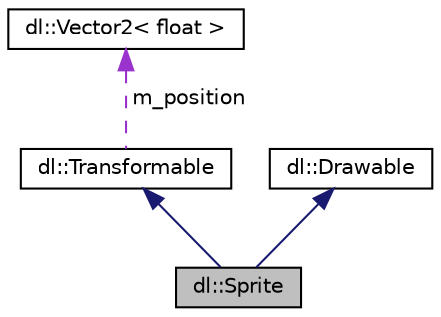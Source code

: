 digraph "dl::Sprite"
{
 // LATEX_PDF_SIZE
  edge [fontname="Helvetica",fontsize="10",labelfontname="Helvetica",labelfontsize="10"];
  node [fontname="Helvetica",fontsize="10",shape=record];
  Node1 [label="dl::Sprite",height=0.2,width=0.4,color="black", fillcolor="grey75", style="filled", fontcolor="black",tooltip=" "];
  Node2 -> Node1 [dir="back",color="midnightblue",fontsize="10",style="solid",fontname="Helvetica"];
  Node2 [label="dl::Transformable",height=0.2,width=0.4,color="black", fillcolor="white", style="filled",URL="$classdl_1_1Transformable.html",tooltip=" "];
  Node3 -> Node2 [dir="back",color="darkorchid3",fontsize="10",style="dashed",label=" m_position" ,fontname="Helvetica"];
  Node3 [label="dl::Vector2\< float \>",height=0.2,width=0.4,color="black", fillcolor="white", style="filled",URL="$classdl_1_1Vector2.html",tooltip=" "];
  Node4 -> Node1 [dir="back",color="midnightblue",fontsize="10",style="solid",fontname="Helvetica"];
  Node4 [label="dl::Drawable",height=0.2,width=0.4,color="black", fillcolor="white", style="filled",URL="$classdl_1_1Drawable.html",tooltip=" "];
}
